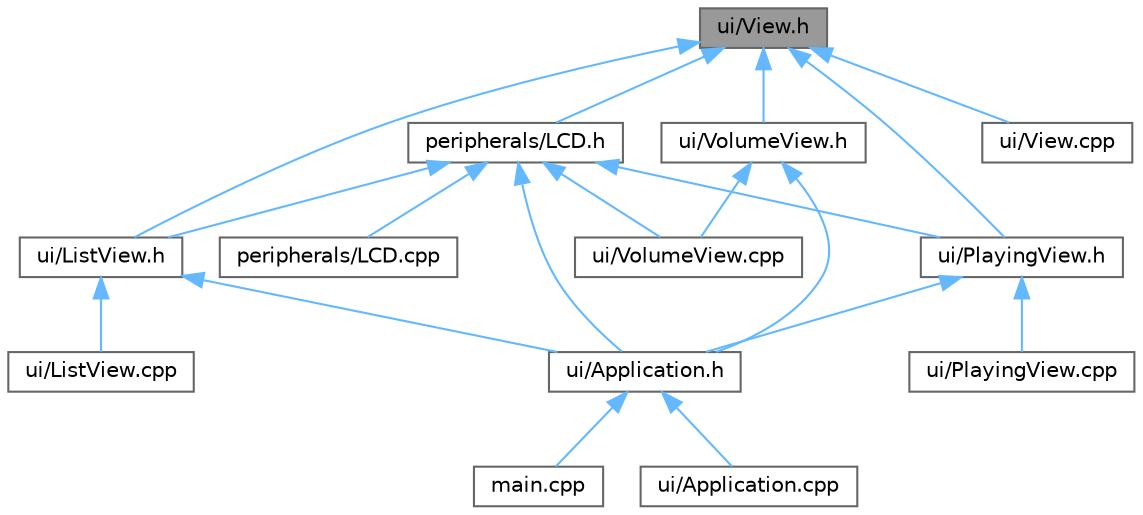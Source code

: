digraph "ui/View.h"
{
 // LATEX_PDF_SIZE
  bgcolor="transparent";
  edge [fontname=Helvetica,fontsize=10,labelfontname=Helvetica,labelfontsize=10];
  node [fontname=Helvetica,fontsize=10,shape=box,height=0.2,width=0.4];
  Node1 [id="Node000001",label="ui/View.h",height=0.2,width=0.4,color="gray40", fillcolor="grey60", style="filled", fontcolor="black",tooltip=" "];
  Node1 -> Node2 [id="edge19_Node000001_Node000002",dir="back",color="steelblue1",style="solid",tooltip=" "];
  Node2 [id="Node000002",label="peripherals/LCD.h",height=0.2,width=0.4,color="grey40", fillcolor="white", style="filled",URL="$LCD_8h.html",tooltip=" "];
  Node2 -> Node3 [id="edge20_Node000002_Node000003",dir="back",color="steelblue1",style="solid",tooltip=" "];
  Node3 [id="Node000003",label="peripherals/LCD.cpp",height=0.2,width=0.4,color="grey40", fillcolor="white", style="filled",URL="$LCD_8cpp.html",tooltip=" "];
  Node2 -> Node4 [id="edge21_Node000002_Node000004",dir="back",color="steelblue1",style="solid",tooltip=" "];
  Node4 [id="Node000004",label="ui/Application.h",height=0.2,width=0.4,color="grey40", fillcolor="white", style="filled",URL="$Application_8h.html",tooltip=" "];
  Node4 -> Node5 [id="edge22_Node000004_Node000005",dir="back",color="steelblue1",style="solid",tooltip=" "];
  Node5 [id="Node000005",label="main.cpp",height=0.2,width=0.4,color="grey40", fillcolor="white", style="filled",URL="$main_8cpp.html",tooltip=" "];
  Node4 -> Node6 [id="edge23_Node000004_Node000006",dir="back",color="steelblue1",style="solid",tooltip=" "];
  Node6 [id="Node000006",label="ui/Application.cpp",height=0.2,width=0.4,color="grey40", fillcolor="white", style="filled",URL="$Application_8cpp.html",tooltip=" "];
  Node2 -> Node7 [id="edge24_Node000002_Node000007",dir="back",color="steelblue1",style="solid",tooltip=" "];
  Node7 [id="Node000007",label="ui/ListView.h",height=0.2,width=0.4,color="grey40", fillcolor="white", style="filled",URL="$ListView_8h.html",tooltip=" "];
  Node7 -> Node4 [id="edge25_Node000007_Node000004",dir="back",color="steelblue1",style="solid",tooltip=" "];
  Node7 -> Node8 [id="edge26_Node000007_Node000008",dir="back",color="steelblue1",style="solid",tooltip=" "];
  Node8 [id="Node000008",label="ui/ListView.cpp",height=0.2,width=0.4,color="grey40", fillcolor="white", style="filled",URL="$ListView_8cpp.html",tooltip=" "];
  Node2 -> Node9 [id="edge27_Node000002_Node000009",dir="back",color="steelblue1",style="solid",tooltip=" "];
  Node9 [id="Node000009",label="ui/PlayingView.h",height=0.2,width=0.4,color="grey40", fillcolor="white", style="filled",URL="$PlayingView_8h.html",tooltip=" "];
  Node9 -> Node4 [id="edge28_Node000009_Node000004",dir="back",color="steelblue1",style="solid",tooltip=" "];
  Node9 -> Node10 [id="edge29_Node000009_Node000010",dir="back",color="steelblue1",style="solid",tooltip=" "];
  Node10 [id="Node000010",label="ui/PlayingView.cpp",height=0.2,width=0.4,color="grey40", fillcolor="white", style="filled",URL="$PlayingView_8cpp.html",tooltip=" "];
  Node2 -> Node11 [id="edge30_Node000002_Node000011",dir="back",color="steelblue1",style="solid",tooltip=" "];
  Node11 [id="Node000011",label="ui/VolumeView.cpp",height=0.2,width=0.4,color="grey40", fillcolor="white", style="filled",URL="$VolumeView_8cpp.html",tooltip=" "];
  Node1 -> Node7 [id="edge31_Node000001_Node000007",dir="back",color="steelblue1",style="solid",tooltip=" "];
  Node1 -> Node9 [id="edge32_Node000001_Node000009",dir="back",color="steelblue1",style="solid",tooltip=" "];
  Node1 -> Node12 [id="edge33_Node000001_Node000012",dir="back",color="steelblue1",style="solid",tooltip=" "];
  Node12 [id="Node000012",label="ui/View.cpp",height=0.2,width=0.4,color="grey40", fillcolor="white", style="filled",URL="$View_8cpp.html",tooltip=" "];
  Node1 -> Node13 [id="edge34_Node000001_Node000013",dir="back",color="steelblue1",style="solid",tooltip=" "];
  Node13 [id="Node000013",label="ui/VolumeView.h",height=0.2,width=0.4,color="grey40", fillcolor="white", style="filled",URL="$VolumeView_8h.html",tooltip=" "];
  Node13 -> Node4 [id="edge35_Node000013_Node000004",dir="back",color="steelblue1",style="solid",tooltip=" "];
  Node13 -> Node11 [id="edge36_Node000013_Node000011",dir="back",color="steelblue1",style="solid",tooltip=" "];
}
